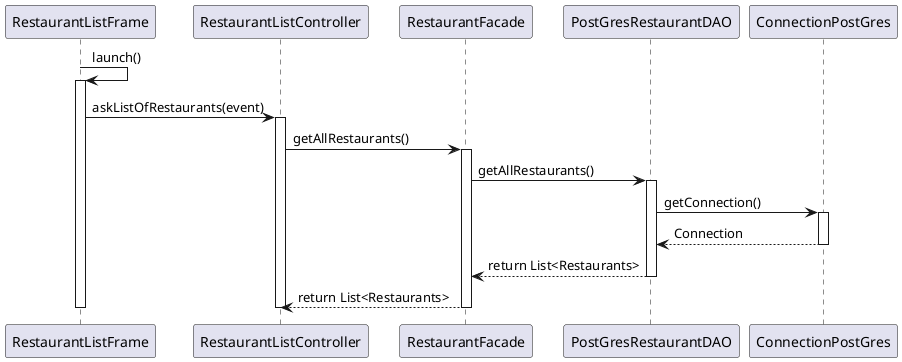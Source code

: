 @startuml consulter-restaurants

RestaurantListFrame -> RestaurantListFrame : launch()
activate RestaurantListFrame

RestaurantListFrame -> RestaurantListController : askListOfRestaurants(event)
activate RestaurantListController

RestaurantListController -> RestaurantFacade : getAllRestaurants()
activate RestaurantFacade

RestaurantFacade -> PostGresRestaurantDAO : getAllRestaurants()
activate PostGresRestaurantDAO

PostGresRestaurantDAO -> ConnectionPostGres : getConnection()
activate ConnectionPostGres

ConnectionPostGres --> PostGresRestaurantDAO : Connection
deactivate ConnectionPostGres

PostGresRestaurantDAO --> RestaurantFacade : return List<Restaurants>
deactivate PostGresRestaurantDAO


RestaurantFacade --> RestaurantListController : return List<Restaurants>
deactivate RestaurantFacade

deactivate RestaurantListController
deactivate RestaurantListFrame
@enduml